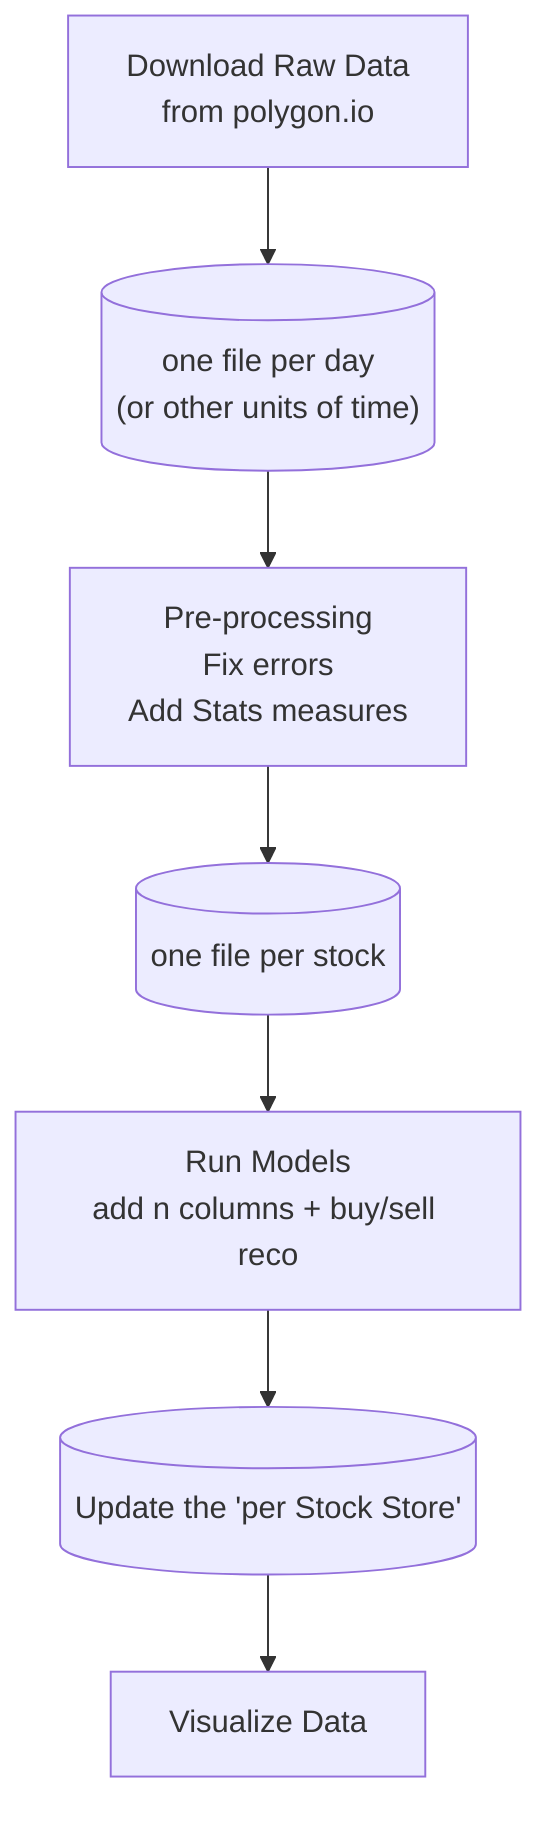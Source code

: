 graph TB
    BA[Download Raw Data\nfrom polygon.io]
    BA --> BB[("one file per day\n(or other units of time)")]
    BB --> BC[Pre-processing\nFix errors\nAdd Stats measures]
    BC --> BD[(one file per stock)] 
    BD --> BE[Run Models\nadd n columns + buy/sell reco]
    BE --> BF[("Update the 'per Stock Store'")]
    BF --> BG[Visualize Data]